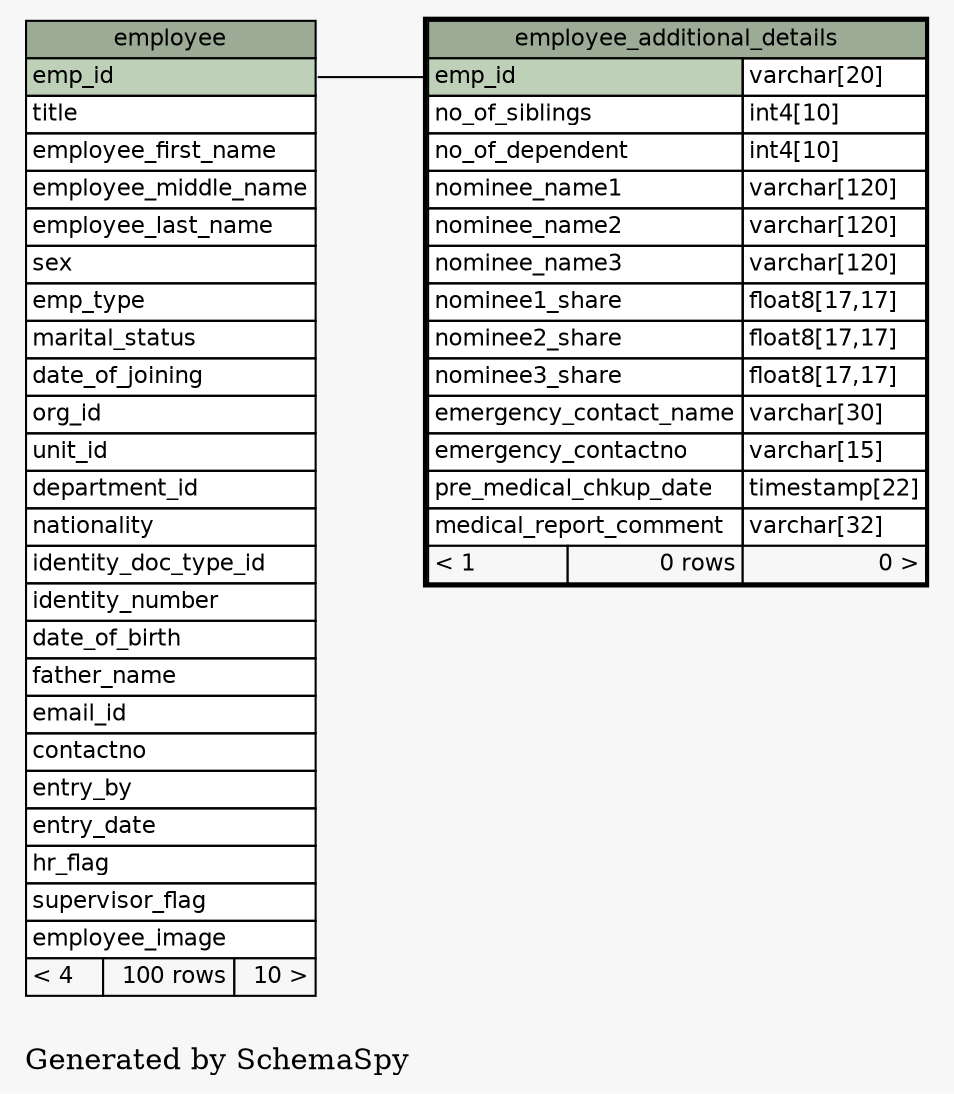 // dot 2.38.0 on Windows 7 6.1
digraph "oneDegreeRelationshipsGraph" {
  graph [
    rankdir="RL"
    bgcolor="#f7f7f7"
    label="\nGenerated by SchemaSpy"
    labeljust="l"
  ];
  node [
    fontname="Helvetica"
    fontsize="11"
    shape="plaintext"
  ];
  edge [
    arrowsize="0.8"
  ];
  "employee_additional_details":"emp_id":w -> "employee":"emp_id":e [arrowtail=tee arrowhead=none];
  "employee" [
    label=<
    <TABLE BORDER="0" CELLBORDER="1" CELLSPACING="0" BGCOLOR="#ffffff">
      <TR><TD PORT="employee.heading" COLSPAN="3" BGCOLOR="#9bab96" ALIGN="CENTER">employee</TD></TR>
      <TR><TD PORT="emp_id" COLSPAN="3" BGCOLOR="#bed1b8" ALIGN="LEFT">emp_id</TD></TR>
      <TR><TD PORT="title" COLSPAN="3" ALIGN="LEFT">title</TD></TR>
      <TR><TD PORT="employee_first_name" COLSPAN="3" ALIGN="LEFT">employee_first_name</TD></TR>
      <TR><TD PORT="employee_middle_name" COLSPAN="3" ALIGN="LEFT">employee_middle_name</TD></TR>
      <TR><TD PORT="employee_last_name" COLSPAN="3" ALIGN="LEFT">employee_last_name</TD></TR>
      <TR><TD PORT="sex" COLSPAN="3" ALIGN="LEFT">sex</TD></TR>
      <TR><TD PORT="emp_type" COLSPAN="3" ALIGN="LEFT">emp_type</TD></TR>
      <TR><TD PORT="marital_status" COLSPAN="3" ALIGN="LEFT">marital_status</TD></TR>
      <TR><TD PORT="date_of_joining" COLSPAN="3" ALIGN="LEFT">date_of_joining</TD></TR>
      <TR><TD PORT="org_id" COLSPAN="3" ALIGN="LEFT">org_id</TD></TR>
      <TR><TD PORT="unit_id" COLSPAN="3" ALIGN="LEFT">unit_id</TD></TR>
      <TR><TD PORT="department_id" COLSPAN="3" ALIGN="LEFT">department_id</TD></TR>
      <TR><TD PORT="nationality" COLSPAN="3" ALIGN="LEFT">nationality</TD></TR>
      <TR><TD PORT="identity_doc_type_id" COLSPAN="3" ALIGN="LEFT">identity_doc_type_id</TD></TR>
      <TR><TD PORT="identity_number" COLSPAN="3" ALIGN="LEFT">identity_number</TD></TR>
      <TR><TD PORT="date_of_birth" COLSPAN="3" ALIGN="LEFT">date_of_birth</TD></TR>
      <TR><TD PORT="father_name" COLSPAN="3" ALIGN="LEFT">father_name</TD></TR>
      <TR><TD PORT="email_id" COLSPAN="3" ALIGN="LEFT">email_id</TD></TR>
      <TR><TD PORT="contactno" COLSPAN="3" ALIGN="LEFT">contactno</TD></TR>
      <TR><TD PORT="entry_by" COLSPAN="3" ALIGN="LEFT">entry_by</TD></TR>
      <TR><TD PORT="entry_date" COLSPAN="3" ALIGN="LEFT">entry_date</TD></TR>
      <TR><TD PORT="hr_flag" COLSPAN="3" ALIGN="LEFT">hr_flag</TD></TR>
      <TR><TD PORT="supervisor_flag" COLSPAN="3" ALIGN="LEFT">supervisor_flag</TD></TR>
      <TR><TD PORT="employee_image" COLSPAN="3" ALIGN="LEFT">employee_image</TD></TR>
      <TR><TD ALIGN="LEFT" BGCOLOR="#f7f7f7">&lt; 4</TD><TD ALIGN="RIGHT" BGCOLOR="#f7f7f7">100 rows</TD><TD ALIGN="RIGHT" BGCOLOR="#f7f7f7">10 &gt;</TD></TR>
    </TABLE>>
    URL="employee.html#graph"
    tooltip="employee"
  ];
  "employee_additional_details" [
    label=<
    <TABLE BORDER="2" CELLBORDER="1" CELLSPACING="0" BGCOLOR="#ffffff">
      <TR><TD PORT="employee_additional_details.heading" COLSPAN="3" BGCOLOR="#9bab96" ALIGN="CENTER">employee_additional_details</TD></TR>
      <TR><TD PORT="emp_id" COLSPAN="2" BGCOLOR="#bed1b8" ALIGN="LEFT">emp_id</TD><TD PORT="emp_id.type" ALIGN="LEFT">varchar[20]</TD></TR>
      <TR><TD PORT="no_of_siblings" COLSPAN="2" ALIGN="LEFT">no_of_siblings</TD><TD PORT="no_of_siblings.type" ALIGN="LEFT">int4[10]</TD></TR>
      <TR><TD PORT="no_of_dependent" COLSPAN="2" ALIGN="LEFT">no_of_dependent</TD><TD PORT="no_of_dependent.type" ALIGN="LEFT">int4[10]</TD></TR>
      <TR><TD PORT="nominee_name1" COLSPAN="2" ALIGN="LEFT">nominee_name1</TD><TD PORT="nominee_name1.type" ALIGN="LEFT">varchar[120]</TD></TR>
      <TR><TD PORT="nominee_name2" COLSPAN="2" ALIGN="LEFT">nominee_name2</TD><TD PORT="nominee_name2.type" ALIGN="LEFT">varchar[120]</TD></TR>
      <TR><TD PORT="nominee_name3" COLSPAN="2" ALIGN="LEFT">nominee_name3</TD><TD PORT="nominee_name3.type" ALIGN="LEFT">varchar[120]</TD></TR>
      <TR><TD PORT="nominee1_share" COLSPAN="2" ALIGN="LEFT">nominee1_share</TD><TD PORT="nominee1_share.type" ALIGN="LEFT">float8[17,17]</TD></TR>
      <TR><TD PORT="nominee2_share" COLSPAN="2" ALIGN="LEFT">nominee2_share</TD><TD PORT="nominee2_share.type" ALIGN="LEFT">float8[17,17]</TD></TR>
      <TR><TD PORT="nominee3_share" COLSPAN="2" ALIGN="LEFT">nominee3_share</TD><TD PORT="nominee3_share.type" ALIGN="LEFT">float8[17,17]</TD></TR>
      <TR><TD PORT="emergency_contact_name" COLSPAN="2" ALIGN="LEFT">emergency_contact_name</TD><TD PORT="emergency_contact_name.type" ALIGN="LEFT">varchar[30]</TD></TR>
      <TR><TD PORT="emergency_contactno" COLSPAN="2" ALIGN="LEFT">emergency_contactno</TD><TD PORT="emergency_contactno.type" ALIGN="LEFT">varchar[15]</TD></TR>
      <TR><TD PORT="pre_medical_chkup_date" COLSPAN="2" ALIGN="LEFT">pre_medical_chkup_date</TD><TD PORT="pre_medical_chkup_date.type" ALIGN="LEFT">timestamp[22]</TD></TR>
      <TR><TD PORT="medical_report_comment" COLSPAN="2" ALIGN="LEFT">medical_report_comment</TD><TD PORT="medical_report_comment.type" ALIGN="LEFT">varchar[32]</TD></TR>
      <TR><TD ALIGN="LEFT" BGCOLOR="#f7f7f7">&lt; 1</TD><TD ALIGN="RIGHT" BGCOLOR="#f7f7f7">0 rows</TD><TD ALIGN="RIGHT" BGCOLOR="#f7f7f7">0 &gt;</TD></TR>
    </TABLE>>
    URL="employee_additional_details.html#"
    tooltip="employee_additional_details"
  ];
}
